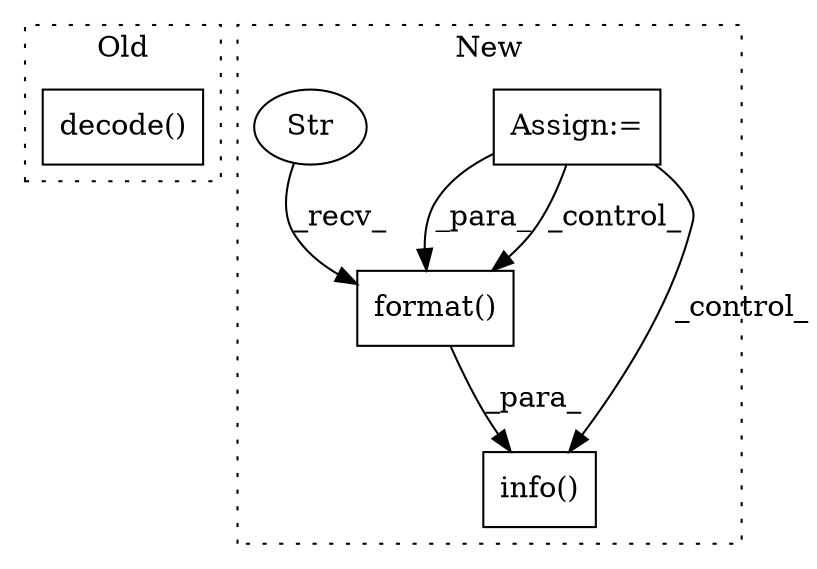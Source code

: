 digraph G {
subgraph cluster0 {
1 [label="decode()" a="75" s="14485" l="28" shape="box"];
label = "Old";
style="dotted";
}
subgraph cluster1 {
2 [label="info()" a="75" s="14879,14912" l="13,1" shape="box"];
3 [label="Assign:=" a="68" s="14647" l="3" shape="box"];
4 [label="format()" a="75" s="14892,14911" l="12,1" shape="box"];
5 [label="Str" a="66" s="14892" l="4" shape="ellipse"];
label = "New";
style="dotted";
}
3 -> 4 [label="_para_"];
3 -> 2 [label="_control_"];
3 -> 4 [label="_control_"];
4 -> 2 [label="_para_"];
5 -> 4 [label="_recv_"];
}